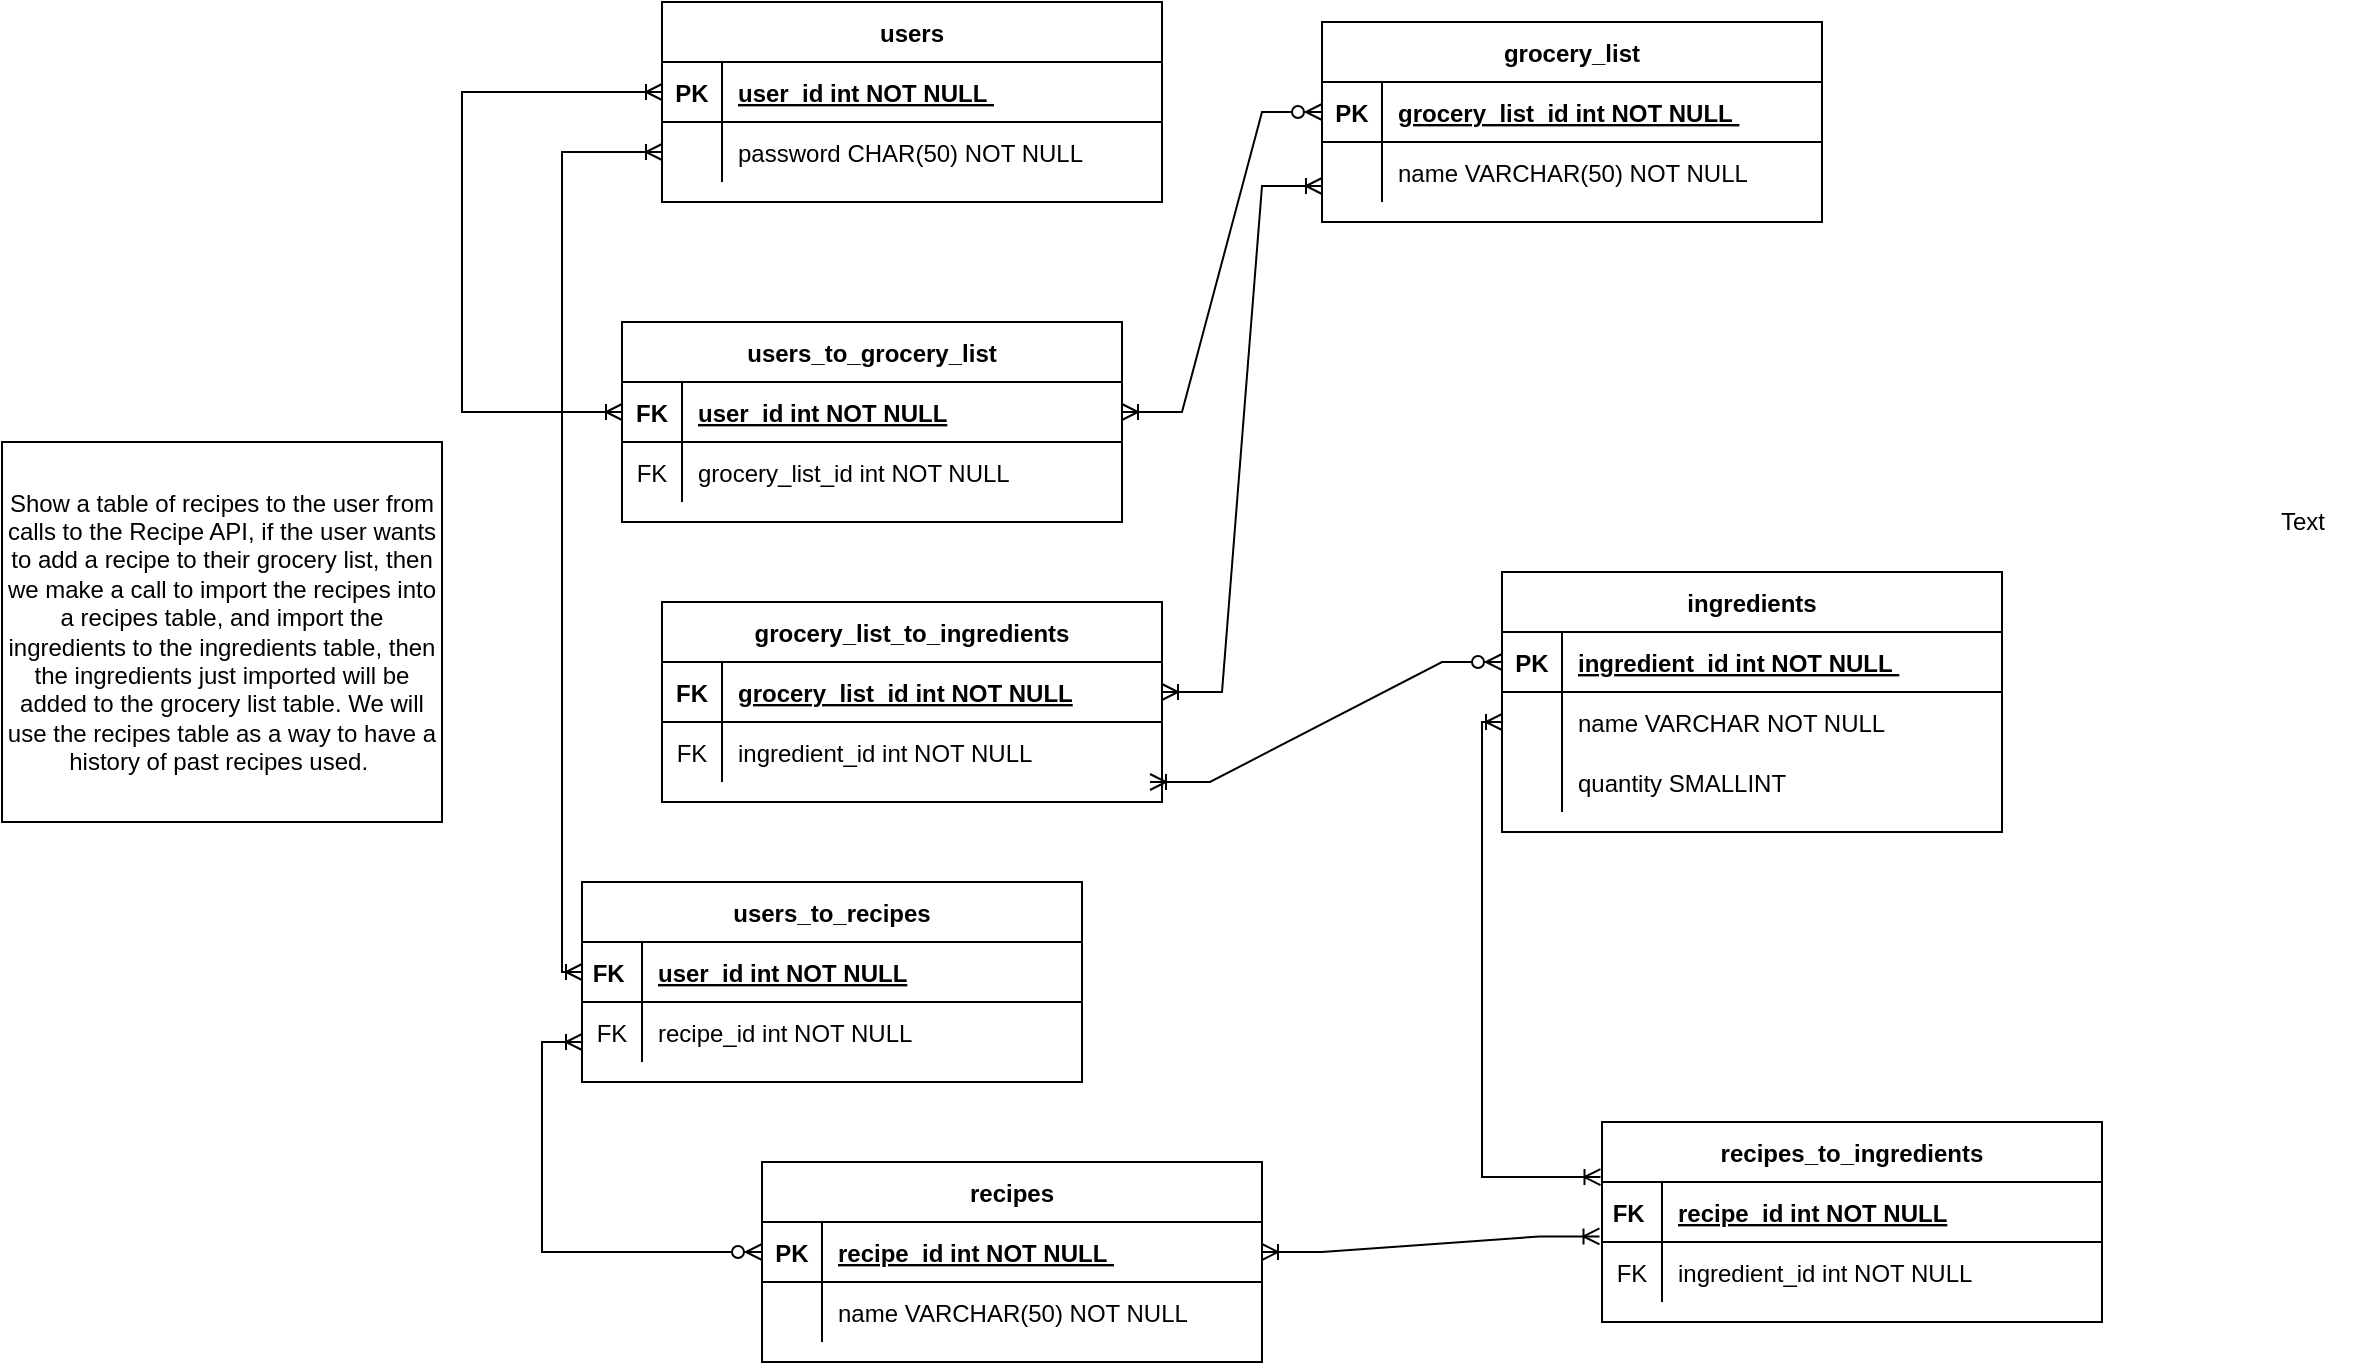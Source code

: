 <mxfile version="20.5.1" type="device"><diagram id="R2lEEEUBdFMjLlhIrx00" name="Page-1"><mxGraphModel dx="2523" dy="826" grid="1" gridSize="10" guides="1" tooltips="1" connect="1" arrows="1" fold="1" page="1" pageScale="1" pageWidth="850" pageHeight="1100" math="0" shadow="0" extFonts="Permanent Marker^https://fonts.googleapis.com/css?family=Permanent+Marker"><root><mxCell id="0"/><mxCell id="1" parent="0"/><mxCell id="C-vyLk0tnHw3VtMMgP7b-23" value="grocery_list" style="shape=table;startSize=30;container=1;collapsible=1;childLayout=tableLayout;fixedRows=1;rowLines=0;fontStyle=1;align=center;resizeLast=1;" parent="1" vertex="1"><mxGeometry x="440" y="40" width="250" height="100" as="geometry"/></mxCell><mxCell id="C-vyLk0tnHw3VtMMgP7b-24" value="" style="shape=partialRectangle;collapsible=0;dropTarget=0;pointerEvents=0;fillColor=none;points=[[0,0.5],[1,0.5]];portConstraint=eastwest;top=0;left=0;right=0;bottom=1;" parent="C-vyLk0tnHw3VtMMgP7b-23" vertex="1"><mxGeometry y="30" width="250" height="30" as="geometry"/></mxCell><mxCell id="C-vyLk0tnHw3VtMMgP7b-25" value="PK" style="shape=partialRectangle;overflow=hidden;connectable=0;fillColor=none;top=0;left=0;bottom=0;right=0;fontStyle=1;" parent="C-vyLk0tnHw3VtMMgP7b-24" vertex="1"><mxGeometry width="30" height="30" as="geometry"><mxRectangle width="30" height="30" as="alternateBounds"/></mxGeometry></mxCell><mxCell id="C-vyLk0tnHw3VtMMgP7b-26" value="grocery_list_id int NOT NULL " style="shape=partialRectangle;overflow=hidden;connectable=0;fillColor=none;top=0;left=0;bottom=0;right=0;align=left;spacingLeft=6;fontStyle=5;" parent="C-vyLk0tnHw3VtMMgP7b-24" vertex="1"><mxGeometry x="30" width="220" height="30" as="geometry"><mxRectangle width="220" height="30" as="alternateBounds"/></mxGeometry></mxCell><mxCell id="C-vyLk0tnHw3VtMMgP7b-27" value="" style="shape=partialRectangle;collapsible=0;dropTarget=0;pointerEvents=0;fillColor=none;points=[[0,0.5],[1,0.5]];portConstraint=eastwest;top=0;left=0;right=0;bottom=0;" parent="C-vyLk0tnHw3VtMMgP7b-23" vertex="1"><mxGeometry y="60" width="250" height="30" as="geometry"/></mxCell><mxCell id="C-vyLk0tnHw3VtMMgP7b-28" value="" style="shape=partialRectangle;overflow=hidden;connectable=0;fillColor=none;top=0;left=0;bottom=0;right=0;" parent="C-vyLk0tnHw3VtMMgP7b-27" vertex="1"><mxGeometry width="30" height="30" as="geometry"><mxRectangle width="30" height="30" as="alternateBounds"/></mxGeometry></mxCell><mxCell id="C-vyLk0tnHw3VtMMgP7b-29" value="name VARCHAR(50) NOT NULL" style="shape=partialRectangle;overflow=hidden;connectable=0;fillColor=none;top=0;left=0;bottom=0;right=0;align=left;spacingLeft=6;" parent="C-vyLk0tnHw3VtMMgP7b-27" vertex="1"><mxGeometry x="30" width="220" height="30" as="geometry"><mxRectangle width="220" height="30" as="alternateBounds"/></mxGeometry></mxCell><mxCell id="C-vyLk0tnHw3VtMMgP7b-2" value="recipes_to_ingredients" style="shape=table;startSize=30;container=1;collapsible=1;childLayout=tableLayout;fixedRows=1;rowLines=0;fontStyle=1;align=center;resizeLast=1;" parent="1" vertex="1"><mxGeometry x="580" y="590" width="250" height="100" as="geometry"/></mxCell><mxCell id="C-vyLk0tnHw3VtMMgP7b-3" value="" style="shape=partialRectangle;collapsible=0;dropTarget=0;pointerEvents=0;fillColor=none;points=[[0,0.5],[1,0.5]];portConstraint=eastwest;top=0;left=0;right=0;bottom=1;" parent="C-vyLk0tnHw3VtMMgP7b-2" vertex="1"><mxGeometry y="30" width="250" height="30" as="geometry"/></mxCell><mxCell id="C-vyLk0tnHw3VtMMgP7b-4" value="FK " style="shape=partialRectangle;overflow=hidden;connectable=0;fillColor=none;top=0;left=0;bottom=0;right=0;fontStyle=1;" parent="C-vyLk0tnHw3VtMMgP7b-3" vertex="1"><mxGeometry width="30" height="30" as="geometry"><mxRectangle width="30" height="30" as="alternateBounds"/></mxGeometry></mxCell><mxCell id="C-vyLk0tnHw3VtMMgP7b-5" value="recipe_id int NOT NULL" style="shape=partialRectangle;overflow=hidden;connectable=0;fillColor=none;top=0;left=0;bottom=0;right=0;align=left;spacingLeft=6;fontStyle=5;" parent="C-vyLk0tnHw3VtMMgP7b-3" vertex="1"><mxGeometry x="30" width="220" height="30" as="geometry"><mxRectangle width="220" height="30" as="alternateBounds"/></mxGeometry></mxCell><mxCell id="C-vyLk0tnHw3VtMMgP7b-6" value="" style="shape=partialRectangle;collapsible=0;dropTarget=0;pointerEvents=0;fillColor=none;points=[[0,0.5],[1,0.5]];portConstraint=eastwest;top=0;left=0;right=0;bottom=0;" parent="C-vyLk0tnHw3VtMMgP7b-2" vertex="1"><mxGeometry y="60" width="250" height="30" as="geometry"/></mxCell><mxCell id="C-vyLk0tnHw3VtMMgP7b-7" value="FK" style="shape=partialRectangle;overflow=hidden;connectable=0;fillColor=none;top=0;left=0;bottom=0;right=0;" parent="C-vyLk0tnHw3VtMMgP7b-6" vertex="1"><mxGeometry width="30" height="30" as="geometry"><mxRectangle width="30" height="30" as="alternateBounds"/></mxGeometry></mxCell><mxCell id="C-vyLk0tnHw3VtMMgP7b-8" value="ingredient_id int NOT NULL" style="shape=partialRectangle;overflow=hidden;connectable=0;fillColor=none;top=0;left=0;bottom=0;right=0;align=left;spacingLeft=6;" parent="C-vyLk0tnHw3VtMMgP7b-6" vertex="1"><mxGeometry x="30" width="220" height="30" as="geometry"><mxRectangle width="220" height="30" as="alternateBounds"/></mxGeometry></mxCell><mxCell id="C-vyLk0tnHw3VtMMgP7b-13" value="grocery_list_to_ingredients" style="shape=table;startSize=30;container=1;collapsible=1;childLayout=tableLayout;fixedRows=1;rowLines=0;fontStyle=1;align=center;resizeLast=1;" parent="1" vertex="1"><mxGeometry x="110" y="330" width="250" height="100" as="geometry"/></mxCell><mxCell id="C-vyLk0tnHw3VtMMgP7b-14" value="" style="shape=partialRectangle;collapsible=0;dropTarget=0;pointerEvents=0;fillColor=none;points=[[0,0.5],[1,0.5]];portConstraint=eastwest;top=0;left=0;right=0;bottom=1;" parent="C-vyLk0tnHw3VtMMgP7b-13" vertex="1"><mxGeometry y="30" width="250" height="30" as="geometry"/></mxCell><mxCell id="C-vyLk0tnHw3VtMMgP7b-15" value="FK" style="shape=partialRectangle;overflow=hidden;connectable=0;fillColor=none;top=0;left=0;bottom=0;right=0;fontStyle=1;" parent="C-vyLk0tnHw3VtMMgP7b-14" vertex="1"><mxGeometry width="30" height="30" as="geometry"><mxRectangle width="30" height="30" as="alternateBounds"/></mxGeometry></mxCell><mxCell id="C-vyLk0tnHw3VtMMgP7b-16" value="grocery_list_id int NOT NULL " style="shape=partialRectangle;overflow=hidden;connectable=0;fillColor=none;top=0;left=0;bottom=0;right=0;align=left;spacingLeft=6;fontStyle=5;" parent="C-vyLk0tnHw3VtMMgP7b-14" vertex="1"><mxGeometry x="30" width="220" height="30" as="geometry"><mxRectangle width="220" height="30" as="alternateBounds"/></mxGeometry></mxCell><mxCell id="C-vyLk0tnHw3VtMMgP7b-17" value="" style="shape=partialRectangle;collapsible=0;dropTarget=0;pointerEvents=0;fillColor=none;points=[[0,0.5],[1,0.5]];portConstraint=eastwest;top=0;left=0;right=0;bottom=0;" parent="C-vyLk0tnHw3VtMMgP7b-13" vertex="1"><mxGeometry y="60" width="250" height="30" as="geometry"/></mxCell><mxCell id="C-vyLk0tnHw3VtMMgP7b-18" value="FK" style="shape=partialRectangle;overflow=hidden;connectable=0;fillColor=none;top=0;left=0;bottom=0;right=0;" parent="C-vyLk0tnHw3VtMMgP7b-17" vertex="1"><mxGeometry width="30" height="30" as="geometry"><mxRectangle width="30" height="30" as="alternateBounds"/></mxGeometry></mxCell><mxCell id="C-vyLk0tnHw3VtMMgP7b-19" value="ingredient_id int NOT NULL" style="shape=partialRectangle;overflow=hidden;connectable=0;fillColor=none;top=0;left=0;bottom=0;right=0;align=left;spacingLeft=6;" parent="C-vyLk0tnHw3VtMMgP7b-17" vertex="1"><mxGeometry x="30" width="220" height="30" as="geometry"><mxRectangle width="220" height="30" as="alternateBounds"/></mxGeometry></mxCell><mxCell id="IJT-WBX9YeOdgIQ9fH4h-68" value="users" style="shape=table;startSize=30;container=1;collapsible=1;childLayout=tableLayout;fixedRows=1;rowLines=0;fontStyle=1;align=center;resizeLast=1;" vertex="1" parent="1"><mxGeometry x="110" y="30" width="250" height="100" as="geometry"/></mxCell><mxCell id="IJT-WBX9YeOdgIQ9fH4h-69" value="" style="shape=partialRectangle;collapsible=0;dropTarget=0;pointerEvents=0;fillColor=none;points=[[0,0.5],[1,0.5]];portConstraint=eastwest;top=0;left=0;right=0;bottom=1;" vertex="1" parent="IJT-WBX9YeOdgIQ9fH4h-68"><mxGeometry y="30" width="250" height="30" as="geometry"/></mxCell><mxCell id="IJT-WBX9YeOdgIQ9fH4h-70" value="PK" style="shape=partialRectangle;overflow=hidden;connectable=0;fillColor=none;top=0;left=0;bottom=0;right=0;fontStyle=1;" vertex="1" parent="IJT-WBX9YeOdgIQ9fH4h-69"><mxGeometry width="30" height="30" as="geometry"><mxRectangle width="30" height="30" as="alternateBounds"/></mxGeometry></mxCell><mxCell id="IJT-WBX9YeOdgIQ9fH4h-71" value="user_id int NOT NULL " style="shape=partialRectangle;overflow=hidden;connectable=0;fillColor=none;top=0;left=0;bottom=0;right=0;align=left;spacingLeft=6;fontStyle=5;" vertex="1" parent="IJT-WBX9YeOdgIQ9fH4h-69"><mxGeometry x="30" width="220" height="30" as="geometry"><mxRectangle width="220" height="30" as="alternateBounds"/></mxGeometry></mxCell><mxCell id="IJT-WBX9YeOdgIQ9fH4h-72" value="" style="shape=partialRectangle;collapsible=0;dropTarget=0;pointerEvents=0;fillColor=none;points=[[0,0.5],[1,0.5]];portConstraint=eastwest;top=0;left=0;right=0;bottom=0;" vertex="1" parent="IJT-WBX9YeOdgIQ9fH4h-68"><mxGeometry y="60" width="250" height="30" as="geometry"/></mxCell><mxCell id="IJT-WBX9YeOdgIQ9fH4h-73" value="" style="shape=partialRectangle;overflow=hidden;connectable=0;fillColor=none;top=0;left=0;bottom=0;right=0;" vertex="1" parent="IJT-WBX9YeOdgIQ9fH4h-72"><mxGeometry width="30" height="30" as="geometry"><mxRectangle width="30" height="30" as="alternateBounds"/></mxGeometry></mxCell><mxCell id="IJT-WBX9YeOdgIQ9fH4h-74" value="password CHAR(50) NOT NULL" style="shape=partialRectangle;overflow=hidden;connectable=0;fillColor=none;top=0;left=0;bottom=0;right=0;align=left;spacingLeft=6;" vertex="1" parent="IJT-WBX9YeOdgIQ9fH4h-72"><mxGeometry x="30" width="220" height="30" as="geometry"><mxRectangle width="220" height="30" as="alternateBounds"/></mxGeometry></mxCell><mxCell id="IJT-WBX9YeOdgIQ9fH4h-78" value="ingredients" style="shape=table;startSize=30;container=1;collapsible=1;childLayout=tableLayout;fixedRows=1;rowLines=0;fontStyle=1;align=center;resizeLast=1;" vertex="1" parent="1"><mxGeometry x="530" y="315" width="250" height="130" as="geometry"/></mxCell><mxCell id="IJT-WBX9YeOdgIQ9fH4h-79" value="" style="shape=partialRectangle;collapsible=0;dropTarget=0;pointerEvents=0;fillColor=none;points=[[0,0.5],[1,0.5]];portConstraint=eastwest;top=0;left=0;right=0;bottom=1;" vertex="1" parent="IJT-WBX9YeOdgIQ9fH4h-78"><mxGeometry y="30" width="250" height="30" as="geometry"/></mxCell><mxCell id="IJT-WBX9YeOdgIQ9fH4h-80" value="PK" style="shape=partialRectangle;overflow=hidden;connectable=0;fillColor=none;top=0;left=0;bottom=0;right=0;fontStyle=1;" vertex="1" parent="IJT-WBX9YeOdgIQ9fH4h-79"><mxGeometry width="30" height="30" as="geometry"><mxRectangle width="30" height="30" as="alternateBounds"/></mxGeometry></mxCell><mxCell id="IJT-WBX9YeOdgIQ9fH4h-81" value="ingredient_id int NOT NULL " style="shape=partialRectangle;overflow=hidden;connectable=0;fillColor=none;top=0;left=0;bottom=0;right=0;align=left;spacingLeft=6;fontStyle=5;" vertex="1" parent="IJT-WBX9YeOdgIQ9fH4h-79"><mxGeometry x="30" width="220" height="30" as="geometry"><mxRectangle width="220" height="30" as="alternateBounds"/></mxGeometry></mxCell><mxCell id="IJT-WBX9YeOdgIQ9fH4h-82" value="" style="shape=partialRectangle;collapsible=0;dropTarget=0;pointerEvents=0;fillColor=none;points=[[0,0.5],[1,0.5]];portConstraint=eastwest;top=0;left=0;right=0;bottom=0;" vertex="1" parent="IJT-WBX9YeOdgIQ9fH4h-78"><mxGeometry y="60" width="250" height="30" as="geometry"/></mxCell><mxCell id="IJT-WBX9YeOdgIQ9fH4h-83" value="" style="shape=partialRectangle;overflow=hidden;connectable=0;fillColor=none;top=0;left=0;bottom=0;right=0;" vertex="1" parent="IJT-WBX9YeOdgIQ9fH4h-82"><mxGeometry width="30" height="30" as="geometry"><mxRectangle width="30" height="30" as="alternateBounds"/></mxGeometry></mxCell><mxCell id="IJT-WBX9YeOdgIQ9fH4h-84" value="name VARCHAR NOT NULL" style="shape=partialRectangle;overflow=hidden;connectable=0;fillColor=none;top=0;left=0;bottom=0;right=0;align=left;spacingLeft=6;" vertex="1" parent="IJT-WBX9YeOdgIQ9fH4h-82"><mxGeometry x="30" width="220" height="30" as="geometry"><mxRectangle width="220" height="30" as="alternateBounds"/></mxGeometry></mxCell><mxCell id="IJT-WBX9YeOdgIQ9fH4h-133" style="shape=partialRectangle;collapsible=0;dropTarget=0;pointerEvents=0;fillColor=none;points=[[0,0.5],[1,0.5]];portConstraint=eastwest;top=0;left=0;right=0;bottom=0;" vertex="1" parent="IJT-WBX9YeOdgIQ9fH4h-78"><mxGeometry y="90" width="250" height="30" as="geometry"/></mxCell><mxCell id="IJT-WBX9YeOdgIQ9fH4h-134" style="shape=partialRectangle;overflow=hidden;connectable=0;fillColor=none;top=0;left=0;bottom=0;right=0;" vertex="1" parent="IJT-WBX9YeOdgIQ9fH4h-133"><mxGeometry width="30" height="30" as="geometry"><mxRectangle width="30" height="30" as="alternateBounds"/></mxGeometry></mxCell><mxCell id="IJT-WBX9YeOdgIQ9fH4h-135" value="quantity SMALLINT" style="shape=partialRectangle;overflow=hidden;connectable=0;fillColor=none;top=0;left=0;bottom=0;right=0;align=left;spacingLeft=6;" vertex="1" parent="IJT-WBX9YeOdgIQ9fH4h-133"><mxGeometry x="30" width="220" height="30" as="geometry"><mxRectangle width="220" height="30" as="alternateBounds"/></mxGeometry></mxCell><mxCell id="IJT-WBX9YeOdgIQ9fH4h-88" value="recipes" style="shape=table;startSize=30;container=1;collapsible=1;childLayout=tableLayout;fixedRows=1;rowLines=0;fontStyle=1;align=center;resizeLast=1;" vertex="1" parent="1"><mxGeometry x="160" y="610" width="250" height="100" as="geometry"/></mxCell><mxCell id="IJT-WBX9YeOdgIQ9fH4h-89" value="" style="shape=partialRectangle;collapsible=0;dropTarget=0;pointerEvents=0;fillColor=none;points=[[0,0.5],[1,0.5]];portConstraint=eastwest;top=0;left=0;right=0;bottom=1;" vertex="1" parent="IJT-WBX9YeOdgIQ9fH4h-88"><mxGeometry y="30" width="250" height="30" as="geometry"/></mxCell><mxCell id="IJT-WBX9YeOdgIQ9fH4h-90" value="PK" style="shape=partialRectangle;overflow=hidden;connectable=0;fillColor=none;top=0;left=0;bottom=0;right=0;fontStyle=1;" vertex="1" parent="IJT-WBX9YeOdgIQ9fH4h-89"><mxGeometry width="30" height="30" as="geometry"><mxRectangle width="30" height="30" as="alternateBounds"/></mxGeometry></mxCell><mxCell id="IJT-WBX9YeOdgIQ9fH4h-91" value="recipe_id int NOT NULL " style="shape=partialRectangle;overflow=hidden;connectable=0;fillColor=none;top=0;left=0;bottom=0;right=0;align=left;spacingLeft=6;fontStyle=5;" vertex="1" parent="IJT-WBX9YeOdgIQ9fH4h-89"><mxGeometry x="30" width="220" height="30" as="geometry"><mxRectangle width="220" height="30" as="alternateBounds"/></mxGeometry></mxCell><mxCell id="IJT-WBX9YeOdgIQ9fH4h-92" value="" style="shape=partialRectangle;collapsible=0;dropTarget=0;pointerEvents=0;fillColor=none;points=[[0,0.5],[1,0.5]];portConstraint=eastwest;top=0;left=0;right=0;bottom=0;" vertex="1" parent="IJT-WBX9YeOdgIQ9fH4h-88"><mxGeometry y="60" width="250" height="30" as="geometry"/></mxCell><mxCell id="IJT-WBX9YeOdgIQ9fH4h-93" value="" style="shape=partialRectangle;overflow=hidden;connectable=0;fillColor=none;top=0;left=0;bottom=0;right=0;" vertex="1" parent="IJT-WBX9YeOdgIQ9fH4h-92"><mxGeometry width="30" height="30" as="geometry"><mxRectangle width="30" height="30" as="alternateBounds"/></mxGeometry></mxCell><mxCell id="IJT-WBX9YeOdgIQ9fH4h-94" value="name VARCHAR(50) NOT NULL" style="shape=partialRectangle;overflow=hidden;connectable=0;fillColor=none;top=0;left=0;bottom=0;right=0;align=left;spacingLeft=6;" vertex="1" parent="IJT-WBX9YeOdgIQ9fH4h-92"><mxGeometry x="30" width="220" height="30" as="geometry"><mxRectangle width="220" height="30" as="alternateBounds"/></mxGeometry></mxCell><mxCell id="IJT-WBX9YeOdgIQ9fH4h-99" value="users_to_grocery_list" style="shape=table;startSize=30;container=1;collapsible=1;childLayout=tableLayout;fixedRows=1;rowLines=0;fontStyle=1;align=center;resizeLast=1;" vertex="1" parent="1"><mxGeometry x="90" y="190" width="250" height="100" as="geometry"/></mxCell><mxCell id="IJT-WBX9YeOdgIQ9fH4h-100" value="" style="shape=partialRectangle;collapsible=0;dropTarget=0;pointerEvents=0;fillColor=none;points=[[0,0.5],[1,0.5]];portConstraint=eastwest;top=0;left=0;right=0;bottom=1;" vertex="1" parent="IJT-WBX9YeOdgIQ9fH4h-99"><mxGeometry y="30" width="250" height="30" as="geometry"/></mxCell><mxCell id="IJT-WBX9YeOdgIQ9fH4h-101" value="FK" style="shape=partialRectangle;overflow=hidden;connectable=0;fillColor=none;top=0;left=0;bottom=0;right=0;fontStyle=1;" vertex="1" parent="IJT-WBX9YeOdgIQ9fH4h-100"><mxGeometry width="30" height="30" as="geometry"><mxRectangle width="30" height="30" as="alternateBounds"/></mxGeometry></mxCell><mxCell id="IJT-WBX9YeOdgIQ9fH4h-102" value="user_id int NOT NULL " style="shape=partialRectangle;overflow=hidden;connectable=0;fillColor=none;top=0;left=0;bottom=0;right=0;align=left;spacingLeft=6;fontStyle=5;" vertex="1" parent="IJT-WBX9YeOdgIQ9fH4h-100"><mxGeometry x="30" width="220" height="30" as="geometry"><mxRectangle width="220" height="30" as="alternateBounds"/></mxGeometry></mxCell><mxCell id="IJT-WBX9YeOdgIQ9fH4h-103" value="" style="shape=partialRectangle;collapsible=0;dropTarget=0;pointerEvents=0;fillColor=none;points=[[0,0.5],[1,0.5]];portConstraint=eastwest;top=0;left=0;right=0;bottom=0;" vertex="1" parent="IJT-WBX9YeOdgIQ9fH4h-99"><mxGeometry y="60" width="250" height="30" as="geometry"/></mxCell><mxCell id="IJT-WBX9YeOdgIQ9fH4h-104" value="FK" style="shape=partialRectangle;overflow=hidden;connectable=0;fillColor=none;top=0;left=0;bottom=0;right=0;" vertex="1" parent="IJT-WBX9YeOdgIQ9fH4h-103"><mxGeometry width="30" height="30" as="geometry"><mxRectangle width="30" height="30" as="alternateBounds"/></mxGeometry></mxCell><mxCell id="IJT-WBX9YeOdgIQ9fH4h-105" value="grocery_list_id int NOT NULL" style="shape=partialRectangle;overflow=hidden;connectable=0;fillColor=none;top=0;left=0;bottom=0;right=0;align=left;spacingLeft=6;" vertex="1" parent="IJT-WBX9YeOdgIQ9fH4h-103"><mxGeometry x="30" width="220" height="30" as="geometry"><mxRectangle width="220" height="30" as="alternateBounds"/></mxGeometry></mxCell><mxCell id="IJT-WBX9YeOdgIQ9fH4h-109" value="" style="edgeStyle=entityRelationEdgeStyle;fontSize=12;html=1;endArrow=ERoneToMany;startArrow=ERzeroToMany;rounded=0;entryX=0.976;entryY=1;entryDx=0;entryDy=0;entryPerimeter=0;" edge="1" parent="1" source="IJT-WBX9YeOdgIQ9fH4h-79" target="C-vyLk0tnHw3VtMMgP7b-17"><mxGeometry width="100" height="100" relative="1" as="geometry"><mxPoint x="420" y="230" as="sourcePoint"/><mxPoint x="420" y="310" as="targetPoint"/></mxGeometry></mxCell><mxCell id="IJT-WBX9YeOdgIQ9fH4h-111" value="" style="edgeStyle=entityRelationEdgeStyle;fontSize=12;html=1;endArrow=ERoneToMany;startArrow=ERoneToMany;rounded=0;elbow=vertical;exitX=1;exitY=0.5;exitDx=0;exitDy=0;" edge="1" parent="1" source="C-vyLk0tnHw3VtMMgP7b-14"><mxGeometry width="100" height="100" relative="1" as="geometry"><mxPoint x="370" y="310" as="sourcePoint"/><mxPoint x="440" y="122" as="targetPoint"/></mxGeometry></mxCell><mxCell id="IJT-WBX9YeOdgIQ9fH4h-112" value="Show a table of recipes to the user from calls to the Recipe API, if the user wants to add a recipe to their grocery list, then we make a call to import the recipes into a recipes table, and import the ingredients to the ingredients table, then the ingredients just imported will be added to the grocery list table. We will use the recipes table as a way to have a history of past recipes used.&amp;nbsp;" style="whiteSpace=wrap;html=1;" vertex="1" parent="1"><mxGeometry x="-220" y="250" width="220" height="190" as="geometry"/></mxCell><mxCell id="IJT-WBX9YeOdgIQ9fH4h-114" value="" style="edgeStyle=entityRelationEdgeStyle;fontSize=12;html=1;endArrow=ERoneToMany;startArrow=ERzeroToMany;rounded=0;elbow=vertical;exitX=0;exitY=0.5;exitDx=0;exitDy=0;entryX=1;entryY=0.5;entryDx=0;entryDy=0;" edge="1" parent="1" source="C-vyLk0tnHw3VtMMgP7b-24" target="IJT-WBX9YeOdgIQ9fH4h-100"><mxGeometry width="100" height="100" relative="1" as="geometry"><mxPoint x="320" y="400" as="sourcePoint"/><mxPoint x="420" y="300" as="targetPoint"/></mxGeometry></mxCell><mxCell id="IJT-WBX9YeOdgIQ9fH4h-115" value="" style="edgeStyle=orthogonalEdgeStyle;fontSize=12;html=1;endArrow=ERoneToMany;startArrow=ERoneToMany;rounded=0;elbow=vertical;entryX=0;entryY=0.5;entryDx=0;entryDy=0;exitX=0;exitY=0.5;exitDx=0;exitDy=0;" edge="1" parent="1" source="IJT-WBX9YeOdgIQ9fH4h-100" target="IJT-WBX9YeOdgIQ9fH4h-69"><mxGeometry width="100" height="100" relative="1" as="geometry"><mxPoint x="320" y="400" as="sourcePoint"/><mxPoint x="420" y="300" as="targetPoint"/><Array as="points"><mxPoint x="10" y="235"/><mxPoint x="10" y="75"/></Array></mxGeometry></mxCell><mxCell id="IJT-WBX9YeOdgIQ9fH4h-120" value="Text" style="text;html=1;align=center;verticalAlign=middle;resizable=0;points=[];autosize=1;strokeColor=none;fillColor=none;" vertex="1" parent="1"><mxGeometry x="905" y="275" width="50" height="30" as="geometry"/></mxCell><mxCell id="IJT-WBX9YeOdgIQ9fH4h-121" value="users_to_recipes" style="shape=table;startSize=30;container=1;collapsible=1;childLayout=tableLayout;fixedRows=1;rowLines=0;fontStyle=1;align=center;resizeLast=1;" vertex="1" parent="1"><mxGeometry x="70" y="470" width="250" height="100" as="geometry"/></mxCell><mxCell id="IJT-WBX9YeOdgIQ9fH4h-122" value="" style="shape=partialRectangle;collapsible=0;dropTarget=0;pointerEvents=0;fillColor=none;points=[[0,0.5],[1,0.5]];portConstraint=eastwest;top=0;left=0;right=0;bottom=1;" vertex="1" parent="IJT-WBX9YeOdgIQ9fH4h-121"><mxGeometry y="30" width="250" height="30" as="geometry"/></mxCell><mxCell id="IJT-WBX9YeOdgIQ9fH4h-123" value="FK " style="shape=partialRectangle;overflow=hidden;connectable=0;fillColor=none;top=0;left=0;bottom=0;right=0;fontStyle=1;" vertex="1" parent="IJT-WBX9YeOdgIQ9fH4h-122"><mxGeometry width="30" height="30" as="geometry"><mxRectangle width="30" height="30" as="alternateBounds"/></mxGeometry></mxCell><mxCell id="IJT-WBX9YeOdgIQ9fH4h-124" value="user_id int NOT NULL " style="shape=partialRectangle;overflow=hidden;connectable=0;fillColor=none;top=0;left=0;bottom=0;right=0;align=left;spacingLeft=6;fontStyle=5;" vertex="1" parent="IJT-WBX9YeOdgIQ9fH4h-122"><mxGeometry x="30" width="220" height="30" as="geometry"><mxRectangle width="220" height="30" as="alternateBounds"/></mxGeometry></mxCell><mxCell id="IJT-WBX9YeOdgIQ9fH4h-125" value="" style="shape=partialRectangle;collapsible=0;dropTarget=0;pointerEvents=0;fillColor=none;points=[[0,0.5],[1,0.5]];portConstraint=eastwest;top=0;left=0;right=0;bottom=0;" vertex="1" parent="IJT-WBX9YeOdgIQ9fH4h-121"><mxGeometry y="60" width="250" height="30" as="geometry"/></mxCell><mxCell id="IJT-WBX9YeOdgIQ9fH4h-126" value="FK" style="shape=partialRectangle;overflow=hidden;connectable=0;fillColor=none;top=0;left=0;bottom=0;right=0;" vertex="1" parent="IJT-WBX9YeOdgIQ9fH4h-125"><mxGeometry width="30" height="30" as="geometry"><mxRectangle width="30" height="30" as="alternateBounds"/></mxGeometry></mxCell><mxCell id="IJT-WBX9YeOdgIQ9fH4h-127" value="recipe_id int NOT NULL" style="shape=partialRectangle;overflow=hidden;connectable=0;fillColor=none;top=0;left=0;bottom=0;right=0;align=left;spacingLeft=6;" vertex="1" parent="IJT-WBX9YeOdgIQ9fH4h-125"><mxGeometry x="30" width="220" height="30" as="geometry"><mxRectangle width="220" height="30" as="alternateBounds"/></mxGeometry></mxCell><mxCell id="IJT-WBX9YeOdgIQ9fH4h-128" value="" style="edgeStyle=entityRelationEdgeStyle;fontSize=12;html=1;endArrow=ERoneToMany;startArrow=ERoneToMany;rounded=0;elbow=vertical;entryX=-0.005;entryY=0.908;entryDx=0;entryDy=0;entryPerimeter=0;exitX=1;exitY=0.5;exitDx=0;exitDy=0;" edge="1" parent="1" source="IJT-WBX9YeOdgIQ9fH4h-89" target="C-vyLk0tnHw3VtMMgP7b-3"><mxGeometry width="100" height="100" relative="1" as="geometry"><mxPoint x="425" y="750" as="sourcePoint"/><mxPoint x="525" y="650" as="targetPoint"/></mxGeometry></mxCell><mxCell id="IJT-WBX9YeOdgIQ9fH4h-129" value="" style="fontSize=12;html=1;endArrow=ERoneToMany;startArrow=ERoneToMany;rounded=0;exitX=-0.003;exitY=-0.082;exitDx=0;exitDy=0;exitPerimeter=0;elbow=vertical;entryX=0;entryY=0.5;entryDx=0;entryDy=0;edgeStyle=orthogonalEdgeStyle;" edge="1" parent="1" source="C-vyLk0tnHw3VtMMgP7b-3" target="IJT-WBX9YeOdgIQ9fH4h-82"><mxGeometry width="100" height="100" relative="1" as="geometry"><mxPoint x="430" y="490" as="sourcePoint"/><mxPoint x="540" y="420" as="targetPoint"/></mxGeometry></mxCell><mxCell id="IJT-WBX9YeOdgIQ9fH4h-131" value="" style="edgeStyle=orthogonalEdgeStyle;fontSize=12;html=1;endArrow=ERoneToMany;startArrow=ERoneToMany;rounded=0;elbow=vertical;exitX=0;exitY=0.5;exitDx=0;exitDy=0;entryX=0;entryY=0.5;entryDx=0;entryDy=0;" edge="1" parent="1" source="IJT-WBX9YeOdgIQ9fH4h-122" target="IJT-WBX9YeOdgIQ9fH4h-72"><mxGeometry width="100" height="100" relative="1" as="geometry"><mxPoint x="30" y="460" as="sourcePoint"/><mxPoint x="130" y="360" as="targetPoint"/></mxGeometry></mxCell><mxCell id="IJT-WBX9YeOdgIQ9fH4h-132" value="" style="edgeStyle=orthogonalEdgeStyle;fontSize=12;html=1;endArrow=ERoneToMany;startArrow=ERzeroToMany;rounded=0;elbow=vertical;exitX=0;exitY=0.5;exitDx=0;exitDy=0;" edge="1" parent="1" source="IJT-WBX9YeOdgIQ9fH4h-89"><mxGeometry width="100" height="100" relative="1" as="geometry"><mxPoint x="-30" y="650" as="sourcePoint"/><mxPoint x="70" y="550" as="targetPoint"/><Array as="points"><mxPoint x="50" y="655"/><mxPoint x="50" y="550"/></Array></mxGeometry></mxCell></root></mxGraphModel></diagram></mxfile>